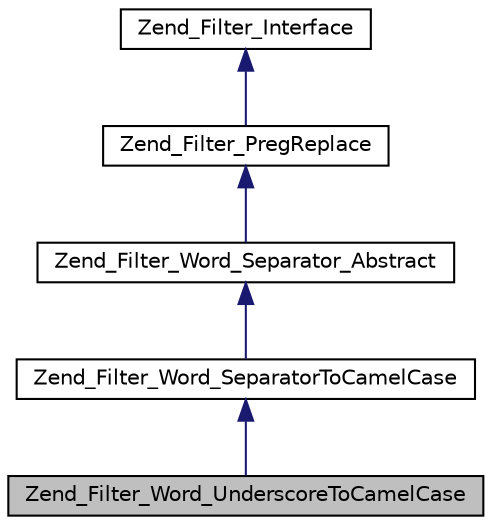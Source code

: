 digraph G
{
  edge [fontname="Helvetica",fontsize="10",labelfontname="Helvetica",labelfontsize="10"];
  node [fontname="Helvetica",fontsize="10",shape=record];
  Node1 [label="Zend_Filter_Word_UnderscoreToCamelCase",height=0.2,width=0.4,color="black", fillcolor="grey75", style="filled" fontcolor="black"];
  Node2 -> Node1 [dir="back",color="midnightblue",fontsize="10",style="solid",fontname="Helvetica"];
  Node2 [label="Zend_Filter_Word_SeparatorToCamelCase",height=0.2,width=0.4,color="black", fillcolor="white", style="filled",URL="$class_zend___filter___word___separator_to_camel_case.html"];
  Node3 -> Node2 [dir="back",color="midnightblue",fontsize="10",style="solid",fontname="Helvetica"];
  Node3 [label="Zend_Filter_Word_Separator_Abstract",height=0.2,width=0.4,color="black", fillcolor="white", style="filled",URL="$class_zend___filter___word___separator___abstract.html"];
  Node4 -> Node3 [dir="back",color="midnightblue",fontsize="10",style="solid",fontname="Helvetica"];
  Node4 [label="Zend_Filter_PregReplace",height=0.2,width=0.4,color="black", fillcolor="white", style="filled",URL="$class_zend___filter___preg_replace.html"];
  Node5 -> Node4 [dir="back",color="midnightblue",fontsize="10",style="solid",fontname="Helvetica"];
  Node5 [label="Zend_Filter_Interface",height=0.2,width=0.4,color="black", fillcolor="white", style="filled",URL="$interface_zend___filter___interface.html"];
}
